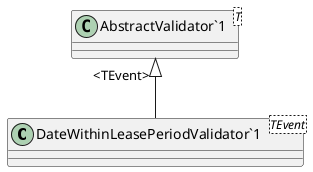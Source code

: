 @startuml
class "DateWithinLeasePeriodValidator`1"<TEvent> {
}
class "AbstractValidator`1"<T> {
}
"AbstractValidator`1" "<TEvent>" <|-- "DateWithinLeasePeriodValidator`1"
@enduml
